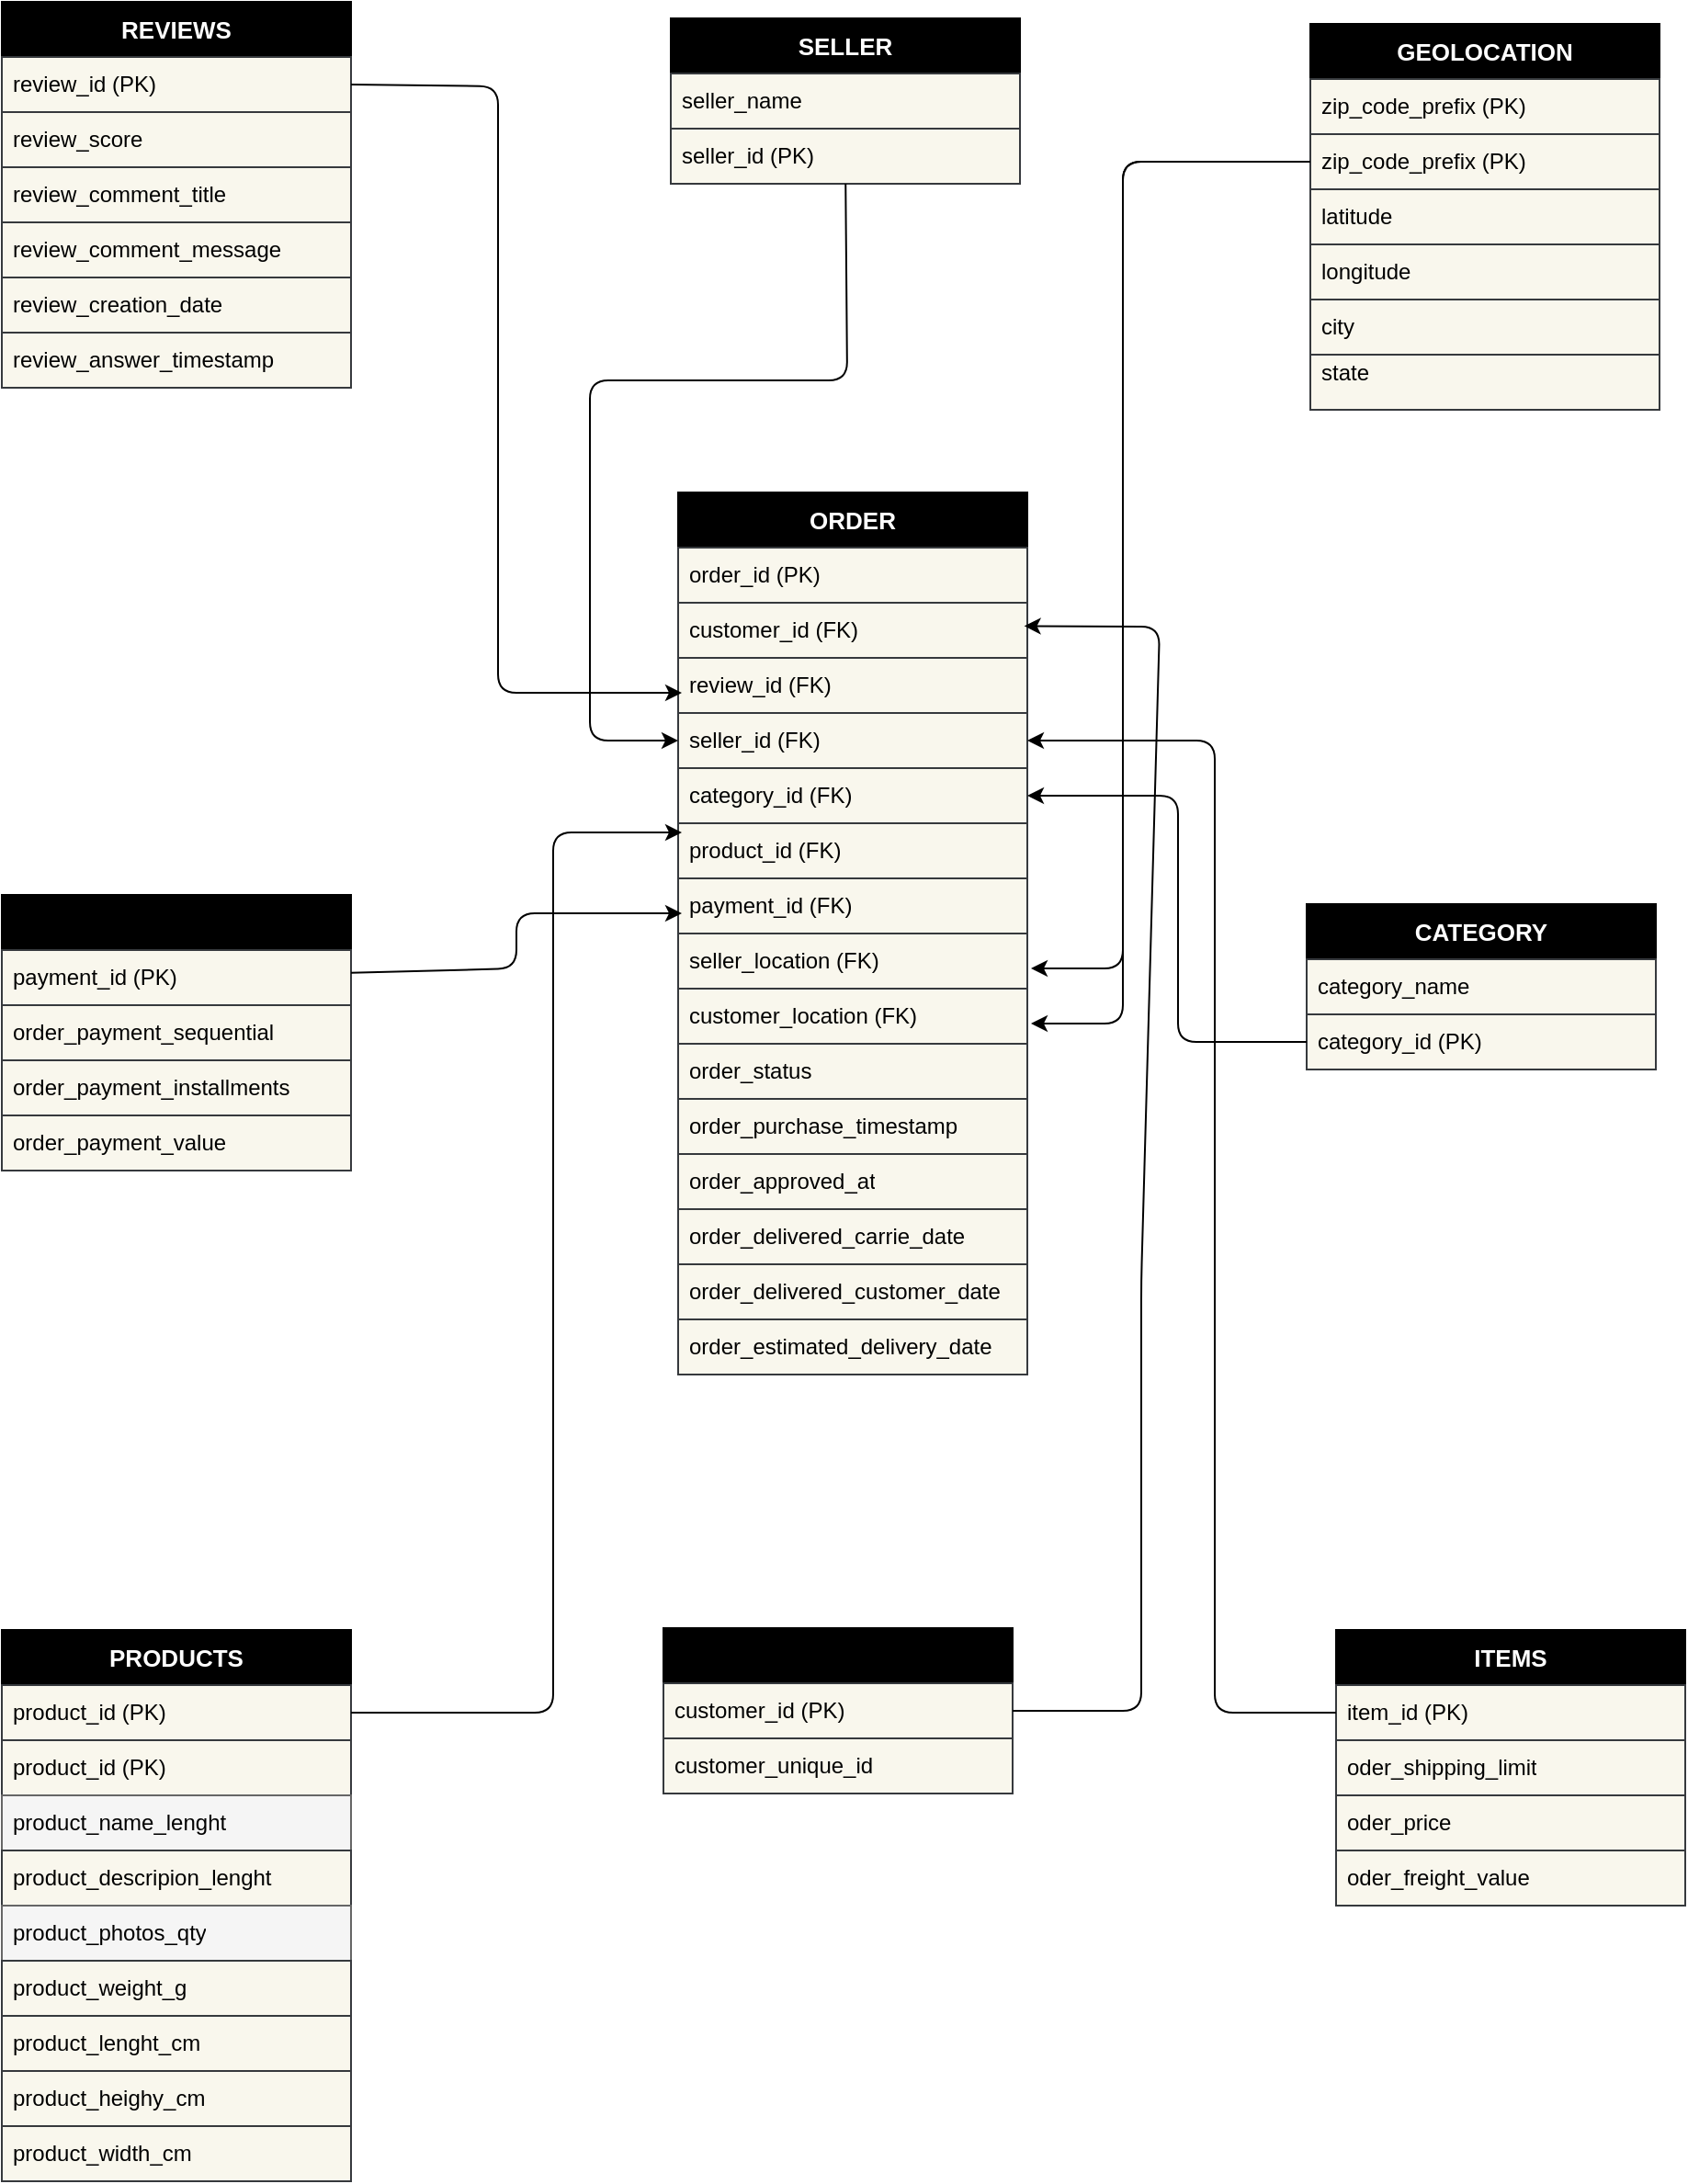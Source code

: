 <mxfile scale="1" border="10">
    <diagram id="RNesKptUJU7Aq1xv3qrO" name="Página-1">
        <mxGraphModel dx="1277" dy="1681" grid="0" gridSize="50" guides="1" tooltips="1" connect="1" arrows="1" fold="1" page="1" pageScale="1" pageWidth="827" pageHeight="1169" background="#ffffff" math="0" shadow="0">
            <root>
                <mxCell id="0"/>
                <mxCell id="1" parent="0"/>
                <mxCell id="2" value="&lt;font size=&quot;1&quot; color=&quot;#ffffff&quot;&gt;&lt;b style=&quot;font-size: 13px;&quot;&gt;PRODUCTS&lt;/b&gt;&lt;/font&gt;" style="swimlane;fontStyle=0;childLayout=stackLayout;horizontal=1;startSize=30;horizontalStack=0;resizeParent=1;resizeParentMax=0;resizeLast=0;collapsible=1;marginBottom=0;whiteSpace=wrap;html=1;fillColor=#000000;strokeColor=#000000;" parent="1" vertex="1">
                    <mxGeometry x="746" y="293" width="190" height="300" as="geometry">
                        <mxRectangle x="50" y="40" width="110" height="30" as="alternateBounds"/>
                    </mxGeometry>
                </mxCell>
                <mxCell id="3" value="&lt;font color=&quot;#000000&quot;&gt;product_id (PK)&lt;/font&gt;" style="text;strokeColor=#36393d;fillColor=#f9f7ed;align=left;verticalAlign=middle;spacingLeft=4;spacingRight=4;overflow=hidden;points=[[0,0.5],[1,0.5]];portConstraint=eastwest;rotatable=0;whiteSpace=wrap;html=1;" parent="2" vertex="1">
                    <mxGeometry y="30" width="190" height="30" as="geometry"/>
                </mxCell>
                <mxCell id="86" value="&lt;font color=&quot;#000000&quot;&gt;product_id (PK)&lt;/font&gt;" style="text;strokeColor=#36393d;fillColor=#f9f7ed;align=left;verticalAlign=middle;spacingLeft=4;spacingRight=4;overflow=hidden;points=[[0,0.5],[1,0.5]];portConstraint=eastwest;rotatable=0;whiteSpace=wrap;html=1;" vertex="1" parent="2">
                    <mxGeometry y="60" width="190" height="30" as="geometry"/>
                </mxCell>
                <mxCell id="5" value="&lt;font color=&quot;#000000&quot;&gt;product_name_lenght&lt;/font&gt;" style="text;strokeColor=#666666;fillColor=#f5f5f5;align=left;verticalAlign=middle;spacingLeft=4;spacingRight=4;overflow=hidden;points=[[0,0.5],[1,0.5]];portConstraint=eastwest;rotatable=0;whiteSpace=wrap;html=1;fontColor=#333333;" parent="2" vertex="1">
                    <mxGeometry y="90" width="190" height="30" as="geometry"/>
                </mxCell>
                <mxCell id="6" value="&lt;font color=&quot;#000000&quot;&gt;product_descripion_lenght&lt;/font&gt;" style="text;strokeColor=#36393d;fillColor=#f9f7ed;align=left;verticalAlign=middle;spacingLeft=4;spacingRight=4;overflow=hidden;points=[[0,0.5],[1,0.5]];portConstraint=eastwest;rotatable=0;whiteSpace=wrap;html=1;" parent="2" vertex="1">
                    <mxGeometry y="120" width="190" height="30" as="geometry"/>
                </mxCell>
                <mxCell id="7" value="&lt;font color=&quot;#000000&quot;&gt;product_photos_qty&lt;/font&gt;" style="text;strokeColor=#666666;fillColor=#f5f5f5;align=left;verticalAlign=middle;spacingLeft=4;spacingRight=4;overflow=hidden;points=[[0,0.5],[1,0.5]];portConstraint=eastwest;rotatable=0;whiteSpace=wrap;html=1;fontColor=#333333;" parent="2" vertex="1">
                    <mxGeometry y="150" width="190" height="30" as="geometry"/>
                </mxCell>
                <mxCell id="8" value="&lt;font color=&quot;#000000&quot;&gt;product_weight_g&lt;/font&gt;" style="text;strokeColor=#36393d;fillColor=#f9f7ed;align=left;verticalAlign=middle;spacingLeft=4;spacingRight=4;overflow=hidden;points=[[0,0.5],[1,0.5]];portConstraint=eastwest;rotatable=0;whiteSpace=wrap;html=1;" parent="2" vertex="1">
                    <mxGeometry y="180" width="190" height="30" as="geometry"/>
                </mxCell>
                <mxCell id="9" value="&lt;font color=&quot;#000000&quot;&gt;product_lenght_cm&lt;/font&gt;" style="text;strokeColor=#36393d;fillColor=#f9f7ed;align=left;verticalAlign=middle;spacingLeft=4;spacingRight=4;overflow=hidden;points=[[0,0.5],[1,0.5]];portConstraint=eastwest;rotatable=0;whiteSpace=wrap;html=1;" parent="2" vertex="1">
                    <mxGeometry y="210" width="190" height="30" as="geometry"/>
                </mxCell>
                <mxCell id="10" value="&lt;font color=&quot;#000000&quot;&gt;product_heighy_cm&lt;/font&gt;" style="text;strokeColor=#36393d;fillColor=#f9f7ed;align=left;verticalAlign=middle;spacingLeft=4;spacingRight=4;overflow=hidden;points=[[0,0.5],[1,0.5]];portConstraint=eastwest;rotatable=0;whiteSpace=wrap;html=1;" parent="2" vertex="1">
                    <mxGeometry y="240" width="190" height="30" as="geometry"/>
                </mxCell>
                <mxCell id="11" value="&lt;font color=&quot;#000000&quot;&gt;product_width_cm&lt;/font&gt;" style="text;strokeColor=#36393d;fillColor=#f9f7ed;align=left;verticalAlign=middle;spacingLeft=4;spacingRight=4;overflow=hidden;points=[[0,0.5],[1,0.5]];portConstraint=eastwest;rotatable=0;whiteSpace=wrap;html=1;" parent="2" vertex="1">
                    <mxGeometry y="270" width="190" height="30" as="geometry"/>
                </mxCell>
                <mxCell id="12" value="&lt;b&gt;&lt;font style=&quot;font-size: 13px;&quot;&gt;CUSTOMER&lt;/font&gt;&lt;/b&gt;" style="swimlane;fontStyle=0;childLayout=stackLayout;horizontal=1;startSize=30;horizontalStack=0;resizeParent=1;resizeParentMax=0;resizeLast=0;collapsible=1;marginBottom=0;whiteSpace=wrap;html=1;strokeColor=#000000;fillColor=#000000;" parent="1" vertex="1">
                    <mxGeometry x="1106" y="292" width="190" height="90" as="geometry">
                        <mxRectangle x="50" y="40" width="110" height="30" as="alternateBounds"/>
                    </mxGeometry>
                </mxCell>
                <mxCell id="14" value="&lt;font color=&quot;#000000&quot;&gt;customer_id (PK)&lt;/font&gt;" style="text;strokeColor=#36393d;fillColor=#f9f7ed;align=left;verticalAlign=middle;spacingLeft=4;spacingRight=4;overflow=hidden;points=[[0,0.5],[1,0.5]];portConstraint=eastwest;rotatable=0;whiteSpace=wrap;html=1;" parent="12" vertex="1">
                    <mxGeometry y="30" width="190" height="30" as="geometry"/>
                </mxCell>
                <mxCell id="15" value="&lt;font color=&quot;#000000&quot;&gt;customer_unique_id&lt;/font&gt;" style="text;strokeColor=#36393d;fillColor=#f9f7ed;align=left;verticalAlign=middle;spacingLeft=4;spacingRight=4;overflow=hidden;points=[[0,0.5],[1,0.5]];portConstraint=eastwest;rotatable=0;whiteSpace=wrap;html=1;" parent="12" vertex="1">
                    <mxGeometry y="60" width="190" height="30" as="geometry"/>
                </mxCell>
                <mxCell id="18" value="&lt;font size=&quot;1&quot; color=&quot;#ffffff&quot;&gt;&lt;b style=&quot;font-size: 13px;&quot;&gt;ITEMS&lt;/b&gt;&lt;/font&gt;" style="swimlane;fontStyle=0;childLayout=stackLayout;horizontal=1;startSize=30;horizontalStack=0;resizeParent=1;resizeParentMax=0;resizeLast=0;collapsible=1;marginBottom=0;whiteSpace=wrap;html=1;strokeColor=#000000;fillColor=#000000;" parent="1" vertex="1">
                    <mxGeometry x="1472" y="293" width="190" height="150" as="geometry">
                        <mxRectangle x="50" y="40" width="110" height="30" as="alternateBounds"/>
                    </mxGeometry>
                </mxCell>
                <mxCell id="20" value="&lt;font color=&quot;#000000&quot;&gt;item_id (PK)&lt;/font&gt;" style="text;strokeColor=#36393d;fillColor=#f9f7ed;align=left;verticalAlign=middle;spacingLeft=4;spacingRight=4;overflow=hidden;points=[[0,0.5],[1,0.5]];portConstraint=eastwest;rotatable=0;whiteSpace=wrap;html=1;" parent="18" vertex="1">
                    <mxGeometry y="30" width="190" height="30" as="geometry"/>
                </mxCell>
                <mxCell id="23" value="&lt;font color=&quot;#000000&quot;&gt;oder_shipping_limit&lt;/font&gt;" style="text;strokeColor=#36393d;fillColor=#f9f7ed;align=left;verticalAlign=middle;spacingLeft=4;spacingRight=4;overflow=hidden;points=[[0,0.5],[1,0.5]];portConstraint=eastwest;rotatable=0;whiteSpace=wrap;html=1;" parent="18" vertex="1">
                    <mxGeometry y="60" width="190" height="30" as="geometry"/>
                </mxCell>
                <mxCell id="24" value="&lt;font color=&quot;#000000&quot;&gt;oder_price&lt;/font&gt;" style="text;strokeColor=#36393d;fillColor=#f9f7ed;align=left;verticalAlign=middle;spacingLeft=4;spacingRight=4;overflow=hidden;points=[[0,0.5],[1,0.5]];portConstraint=eastwest;rotatable=0;whiteSpace=wrap;html=1;" parent="18" vertex="1">
                    <mxGeometry y="90" width="190" height="30" as="geometry"/>
                </mxCell>
                <mxCell id="25" value="&lt;font color=&quot;#000000&quot;&gt;oder_freight_value&lt;/font&gt;" style="text;strokeColor=#36393d;fillColor=#f9f7ed;align=left;verticalAlign=middle;spacingLeft=4;spacingRight=4;overflow=hidden;points=[[0,0.5],[1,0.5]];portConstraint=eastwest;rotatable=0;whiteSpace=wrap;html=1;" parent="18" vertex="1">
                    <mxGeometry y="120" width="190" height="30" as="geometry"/>
                </mxCell>
                <mxCell id="26" value="&lt;font color=&quot;#ffffff&quot; style=&quot;font-size: 13px;&quot;&gt;&lt;b&gt;SELLER&lt;/b&gt;&lt;/font&gt;" style="swimlane;fontStyle=0;childLayout=stackLayout;horizontal=1;startSize=30;horizontalStack=0;resizeParent=1;resizeParentMax=0;resizeLast=0;collapsible=1;marginBottom=0;whiteSpace=wrap;html=1;strokeColor=#000000;fillColor=#000000;" parent="1" vertex="1">
                    <mxGeometry x="1110" y="-584" width="190" height="90" as="geometry">
                        <mxRectangle x="50" y="40" width="110" height="30" as="alternateBounds"/>
                    </mxGeometry>
                </mxCell>
                <mxCell id="29" value="&lt;font color=&quot;#000000&quot;&gt;seller_name&lt;/font&gt;" style="text;strokeColor=#36393d;fillColor=#f9f7ed;align=left;verticalAlign=middle;spacingLeft=4;spacingRight=4;overflow=hidden;points=[[0,0.5],[1,0.5]];portConstraint=eastwest;rotatable=0;whiteSpace=wrap;html=1;" parent="26" vertex="1">
                    <mxGeometry y="30" width="190" height="30" as="geometry"/>
                </mxCell>
                <mxCell id="30" value="&lt;font color=&quot;#000000&quot;&gt;seller_id (PK)&lt;/font&gt;" style="text;strokeColor=#36393d;fillColor=#f9f7ed;align=left;verticalAlign=middle;spacingLeft=4;spacingRight=4;overflow=hidden;points=[[0,0.5],[1,0.5]];portConstraint=eastwest;rotatable=0;whiteSpace=wrap;html=1;" parent="26" vertex="1">
                    <mxGeometry y="60" width="190" height="30" as="geometry"/>
                </mxCell>
                <mxCell id="31" value="&lt;b&gt;&lt;font color=&quot;#ffffff&quot; style=&quot;font-size: 13px;&quot;&gt;GEOLOCATION&lt;/font&gt;&lt;/b&gt;" style="swimlane;fontStyle=0;childLayout=stackLayout;horizontal=1;startSize=30;horizontalStack=0;resizeParent=1;resizeParentMax=0;resizeLast=0;collapsible=1;marginBottom=0;whiteSpace=wrap;html=1;strokeColor=#000000;fillColor=#000000;" parent="1" vertex="1">
                    <mxGeometry x="1458" y="-581" width="190" height="210" as="geometry">
                        <mxRectangle x="50" y="40" width="110" height="30" as="alternateBounds"/>
                    </mxGeometry>
                </mxCell>
                <mxCell id="85" value="&lt;font color=&quot;#000000&quot;&gt;zip_code_prefix (PK)&lt;/font&gt;" style="text;strokeColor=#36393d;fillColor=#f9f7ed;align=left;verticalAlign=middle;spacingLeft=4;spacingRight=4;overflow=hidden;points=[[0,0.5],[1,0.5]];portConstraint=eastwest;rotatable=0;whiteSpace=wrap;html=1;" vertex="1" parent="31">
                    <mxGeometry y="30" width="190" height="30" as="geometry"/>
                </mxCell>
                <mxCell id="32" value="&lt;font color=&quot;#000000&quot;&gt;zip_code_prefix (PK)&lt;/font&gt;" style="text;strokeColor=#36393d;fillColor=#f9f7ed;align=left;verticalAlign=middle;spacingLeft=4;spacingRight=4;overflow=hidden;points=[[0,0.5],[1,0.5]];portConstraint=eastwest;rotatable=0;whiteSpace=wrap;html=1;" parent="31" vertex="1">
                    <mxGeometry y="60" width="190" height="30" as="geometry"/>
                </mxCell>
                <mxCell id="33" value="&lt;font color=&quot;#000000&quot;&gt;latitude&lt;/font&gt;" style="text;strokeColor=#36393d;fillColor=#f9f7ed;align=left;verticalAlign=middle;spacingLeft=4;spacingRight=4;overflow=hidden;points=[[0,0.5],[1,0.5]];portConstraint=eastwest;rotatable=0;whiteSpace=wrap;html=1;" parent="31" vertex="1">
                    <mxGeometry y="90" width="190" height="30" as="geometry"/>
                </mxCell>
                <mxCell id="34" value="&lt;font color=&quot;#000000&quot;&gt;longitude&lt;/font&gt;" style="text;strokeColor=#36393d;fillColor=#f9f7ed;align=left;verticalAlign=middle;spacingLeft=4;spacingRight=4;overflow=hidden;points=[[0,0.5],[1,0.5]];portConstraint=eastwest;rotatable=0;whiteSpace=wrap;html=1;" parent="31" vertex="1">
                    <mxGeometry y="120" width="190" height="30" as="geometry"/>
                </mxCell>
                <mxCell id="35" value="&lt;font color=&quot;#000000&quot;&gt;city&lt;/font&gt;" style="text;strokeColor=#36393d;fillColor=#f9f7ed;align=left;verticalAlign=middle;spacingLeft=4;spacingRight=4;overflow=hidden;points=[[0,0.5],[1,0.5]];portConstraint=eastwest;rotatable=0;whiteSpace=wrap;html=1;" parent="31" vertex="1">
                    <mxGeometry y="150" width="190" height="30" as="geometry"/>
                </mxCell>
                <mxCell id="36" value="&lt;font color=&quot;#000000&quot;&gt;state&lt;br&gt;&lt;br&gt;&lt;/font&gt;" style="text;strokeColor=#36393d;fillColor=#f9f7ed;align=left;verticalAlign=middle;spacingLeft=4;spacingRight=4;overflow=hidden;points=[[0,0.5],[1,0.5]];portConstraint=eastwest;rotatable=0;whiteSpace=wrap;html=1;" parent="31" vertex="1">
                    <mxGeometry y="180" width="190" height="30" as="geometry"/>
                </mxCell>
                <mxCell id="37" value="&lt;b&gt;&lt;font color=&quot;#ffffff&quot; style=&quot;font-size: 13px;&quot;&gt;REVIEWS&lt;/font&gt;&lt;/b&gt;" style="swimlane;fontStyle=0;childLayout=stackLayout;horizontal=1;startSize=30;horizontalStack=0;resizeParent=1;resizeParentMax=0;resizeLast=0;collapsible=1;marginBottom=0;whiteSpace=wrap;html=1;strokeColor=#000000;fillColor=#000000;" parent="1" vertex="1">
                    <mxGeometry x="746" y="-593" width="190" height="210" as="geometry">
                        <mxRectangle x="50" y="40" width="110" height="30" as="alternateBounds"/>
                    </mxGeometry>
                </mxCell>
                <mxCell id="38" value="&lt;font color=&quot;#000000&quot;&gt;review_id (PK)&lt;/font&gt;" style="text;strokeColor=#36393d;fillColor=#f9f7ed;align=left;verticalAlign=middle;spacingLeft=4;spacingRight=4;overflow=hidden;points=[[0,0.5],[1,0.5]];portConstraint=eastwest;rotatable=0;whiteSpace=wrap;html=1;" parent="37" vertex="1">
                    <mxGeometry y="30" width="190" height="30" as="geometry"/>
                </mxCell>
                <mxCell id="40" value="&lt;font color=&quot;#000000&quot;&gt;review_score&lt;/font&gt;" style="text;strokeColor=#36393d;fillColor=#f9f7ed;align=left;verticalAlign=middle;spacingLeft=4;spacingRight=4;overflow=hidden;points=[[0,0.5],[1,0.5]];portConstraint=eastwest;rotatable=0;whiteSpace=wrap;html=1;" parent="37" vertex="1">
                    <mxGeometry y="60" width="190" height="30" as="geometry"/>
                </mxCell>
                <mxCell id="41" value="&lt;font color=&quot;#000000&quot;&gt;review_comment_title&lt;/font&gt;" style="text;strokeColor=#36393d;fillColor=#f9f7ed;align=left;verticalAlign=middle;spacingLeft=4;spacingRight=4;overflow=hidden;points=[[0,0.5],[1,0.5]];portConstraint=eastwest;rotatable=0;whiteSpace=wrap;html=1;" parent="37" vertex="1">
                    <mxGeometry y="90" width="190" height="30" as="geometry"/>
                </mxCell>
                <mxCell id="42" value="&lt;font color=&quot;#000000&quot;&gt;review_comment_message&lt;/font&gt;" style="text;strokeColor=#36393d;fillColor=#f9f7ed;align=left;verticalAlign=middle;spacingLeft=4;spacingRight=4;overflow=hidden;points=[[0,0.5],[1,0.5]];portConstraint=eastwest;rotatable=0;whiteSpace=wrap;html=1;" parent="37" vertex="1">
                    <mxGeometry y="120" width="190" height="30" as="geometry"/>
                </mxCell>
                <mxCell id="43" value="&lt;font color=&quot;#000000&quot;&gt;review_creation_date&lt;/font&gt;" style="text;strokeColor=#36393d;fillColor=#f9f7ed;align=left;verticalAlign=middle;spacingLeft=4;spacingRight=4;overflow=hidden;points=[[0,0.5],[1,0.5]];portConstraint=eastwest;rotatable=0;whiteSpace=wrap;html=1;" parent="37" vertex="1">
                    <mxGeometry y="150" width="190" height="30" as="geometry"/>
                </mxCell>
                <mxCell id="44" value="&lt;font color=&quot;#000000&quot;&gt;review_answer_timestamp&lt;/font&gt;" style="text;strokeColor=#36393d;fillColor=#f9f7ed;align=left;verticalAlign=middle;spacingLeft=4;spacingRight=4;overflow=hidden;points=[[0,0.5],[1,0.5]];portConstraint=eastwest;rotatable=0;whiteSpace=wrap;html=1;" parent="37" vertex="1">
                    <mxGeometry y="180" width="190" height="30" as="geometry"/>
                </mxCell>
                <mxCell id="45" value="&lt;b&gt;&lt;font color=&quot;#ffffff&quot; style=&quot;font-size: 13px;&quot;&gt;ORDER&lt;/font&gt;&lt;/b&gt;" style="swimlane;fontStyle=0;childLayout=stackLayout;horizontal=1;startSize=30;horizontalStack=0;resizeParent=1;resizeParentMax=0;resizeLast=0;collapsible=1;marginBottom=0;whiteSpace=wrap;html=1;strokeColor=#000000;fillColor=#000000;" parent="1" vertex="1">
                    <mxGeometry x="1114" y="-326" width="190" height="480" as="geometry">
                        <mxRectangle x="50" y="40" width="110" height="30" as="alternateBounds"/>
                    </mxGeometry>
                </mxCell>
                <mxCell id="46" value="&lt;font color=&quot;#000000&quot;&gt;order_id (PK)&lt;/font&gt;" style="text;strokeColor=#36393d;fillColor=#f9f7ed;align=left;verticalAlign=middle;spacingLeft=4;spacingRight=4;overflow=hidden;points=[[0,0.5],[1,0.5]];portConstraint=eastwest;rotatable=0;whiteSpace=wrap;html=1;" parent="45" vertex="1">
                    <mxGeometry y="30" width="190" height="30" as="geometry"/>
                </mxCell>
                <mxCell id="47" value="&lt;font color=&quot;#000000&quot;&gt;customer_id (FK)&lt;/font&gt;" style="text;strokeColor=#36393d;fillColor=#f9f7ed;align=left;verticalAlign=middle;spacingLeft=4;spacingRight=4;overflow=hidden;points=[[0,0.5],[1,0.5]];portConstraint=eastwest;rotatable=0;whiteSpace=wrap;html=1;" parent="45" vertex="1">
                    <mxGeometry y="60" width="190" height="30" as="geometry"/>
                </mxCell>
                <mxCell id="48" value="&lt;font color=&quot;#000000&quot;&gt;review_id (FK)&lt;/font&gt;" style="text;strokeColor=#36393d;fillColor=#f9f7ed;align=left;verticalAlign=middle;spacingLeft=4;spacingRight=4;overflow=hidden;points=[[0,0.5],[1,0.5]];portConstraint=eastwest;rotatable=0;whiteSpace=wrap;html=1;" parent="45" vertex="1">
                    <mxGeometry y="90" width="190" height="30" as="geometry"/>
                </mxCell>
                <mxCell id="49" value="&lt;font color=&quot;#000000&quot;&gt;seller_id (FK)&lt;/font&gt;" style="text;strokeColor=#36393d;fillColor=#f9f7ed;align=left;verticalAlign=middle;spacingLeft=4;spacingRight=4;overflow=hidden;points=[[0,0.5],[1,0.5]];portConstraint=eastwest;rotatable=0;whiteSpace=wrap;html=1;" parent="45" vertex="1">
                    <mxGeometry y="120" width="190" height="30" as="geometry"/>
                </mxCell>
                <mxCell id="51" value="&lt;font color=&quot;#000000&quot;&gt;category_id (FK)&lt;/font&gt;" style="text;strokeColor=#36393d;fillColor=#f9f7ed;align=left;verticalAlign=middle;spacingLeft=4;spacingRight=4;overflow=hidden;points=[[0,0.5],[1,0.5]];portConstraint=eastwest;rotatable=0;whiteSpace=wrap;html=1;" parent="45" vertex="1">
                    <mxGeometry y="150" width="190" height="30" as="geometry"/>
                </mxCell>
                <mxCell id="52" value="&lt;font color=&quot;#000000&quot;&gt;product_id (FK)&lt;/font&gt;" style="text;strokeColor=#36393d;fillColor=#f9f7ed;align=left;verticalAlign=middle;spacingLeft=4;spacingRight=4;overflow=hidden;points=[[0,0.5],[1,0.5]];portConstraint=eastwest;rotatable=0;whiteSpace=wrap;html=1;" parent="45" vertex="1">
                    <mxGeometry y="180" width="190" height="30" as="geometry"/>
                </mxCell>
                <mxCell id="70" value="&lt;font color=&quot;#000000&quot;&gt;payment_id (FK)&lt;/font&gt;" style="text;strokeColor=#36393d;fillColor=#f9f7ed;align=left;verticalAlign=middle;spacingLeft=4;spacingRight=4;overflow=hidden;points=[[0,0.5],[1,0.5]];portConstraint=eastwest;rotatable=0;whiteSpace=wrap;html=1;" parent="45" vertex="1">
                    <mxGeometry y="210" width="190" height="30" as="geometry"/>
                </mxCell>
                <mxCell id="53" value="&lt;font color=&quot;#000000&quot;&gt;seller_location (FK)&lt;/font&gt;" style="text;strokeColor=#36393d;fillColor=#f9f7ed;align=left;verticalAlign=middle;spacingLeft=4;spacingRight=4;overflow=hidden;points=[[0,0.5],[1,0.5]];portConstraint=eastwest;rotatable=0;whiteSpace=wrap;html=1;" parent="45" vertex="1">
                    <mxGeometry y="240" width="190" height="30" as="geometry"/>
                </mxCell>
                <mxCell id="58" value="&lt;font color=&quot;#000000&quot;&gt;customer_location (FK)&lt;/font&gt;" style="text;strokeColor=#36393d;fillColor=#f9f7ed;align=left;verticalAlign=middle;spacingLeft=4;spacingRight=4;overflow=hidden;points=[[0,0.5],[1,0.5]];portConstraint=eastwest;rotatable=0;whiteSpace=wrap;html=1;" parent="45" vertex="1">
                    <mxGeometry y="270" width="190" height="30" as="geometry"/>
                </mxCell>
                <mxCell id="59" value="&lt;span style=&quot;color: rgb(0, 0, 0);&quot;&gt;order_status&lt;/span&gt;" style="text;strokeColor=#36393d;fillColor=#f9f7ed;align=left;verticalAlign=middle;spacingLeft=4;spacingRight=4;overflow=hidden;points=[[0,0.5],[1,0.5]];portConstraint=eastwest;rotatable=0;whiteSpace=wrap;html=1;" parent="45" vertex="1">
                    <mxGeometry y="300" width="190" height="30" as="geometry"/>
                </mxCell>
                <mxCell id="60" value="&lt;span style=&quot;color: rgb(0, 0, 0);&quot;&gt;order_purchase_timestamp&lt;/span&gt;" style="text;strokeColor=#36393d;fillColor=#f9f7ed;align=left;verticalAlign=middle;spacingLeft=4;spacingRight=4;overflow=hidden;points=[[0,0.5],[1,0.5]];portConstraint=eastwest;rotatable=0;whiteSpace=wrap;html=1;" parent="45" vertex="1">
                    <mxGeometry y="330" width="190" height="30" as="geometry"/>
                </mxCell>
                <mxCell id="61" value="&lt;span style=&quot;color: rgb(0, 0, 0);&quot;&gt;order_approved_at&lt;/span&gt;" style="text;strokeColor=#36393d;fillColor=#f9f7ed;align=left;verticalAlign=middle;spacingLeft=4;spacingRight=4;overflow=hidden;points=[[0,0.5],[1,0.5]];portConstraint=eastwest;rotatable=0;whiteSpace=wrap;html=1;" parent="45" vertex="1">
                    <mxGeometry y="360" width="190" height="30" as="geometry"/>
                </mxCell>
                <mxCell id="62" value="&lt;span style=&quot;color: rgb(0, 0, 0);&quot;&gt;order_delivered_carrie_date&lt;/span&gt;" style="text;strokeColor=#36393d;fillColor=#f9f7ed;align=left;verticalAlign=middle;spacingLeft=4;spacingRight=4;overflow=hidden;points=[[0,0.5],[1,0.5]];portConstraint=eastwest;rotatable=0;whiteSpace=wrap;html=1;" parent="45" vertex="1">
                    <mxGeometry y="390" width="190" height="30" as="geometry"/>
                </mxCell>
                <mxCell id="63" value="&lt;span style=&quot;color: rgb(0, 0, 0);&quot;&gt;order_delivered_customer_date&lt;/span&gt;" style="text;strokeColor=#36393d;fillColor=#f9f7ed;align=left;verticalAlign=middle;spacingLeft=4;spacingRight=4;overflow=hidden;points=[[0,0.5],[1,0.5]];portConstraint=eastwest;rotatable=0;whiteSpace=wrap;html=1;" parent="45" vertex="1">
                    <mxGeometry y="420" width="190" height="30" as="geometry"/>
                </mxCell>
                <mxCell id="64" value="&lt;span style=&quot;color: rgb(0, 0, 0);&quot;&gt;order_estimated_delivery_date&lt;/span&gt;" style="text;strokeColor=#36393d;fillColor=#f9f7ed;align=left;verticalAlign=middle;spacingLeft=4;spacingRight=4;overflow=hidden;points=[[0,0.5],[1,0.5]];portConstraint=eastwest;rotatable=0;whiteSpace=wrap;html=1;" parent="45" vertex="1">
                    <mxGeometry y="450" width="190" height="30" as="geometry"/>
                </mxCell>
                <mxCell id="55" value="&lt;font size=&quot;1&quot; color=&quot;#ffffff&quot;&gt;&lt;b style=&quot;font-size: 13px;&quot;&gt;CATEGORY&lt;/b&gt;&lt;/font&gt;" style="swimlane;fontStyle=0;childLayout=stackLayout;horizontal=1;startSize=30;horizontalStack=0;resizeParent=1;resizeParentMax=0;resizeLast=0;collapsible=1;marginBottom=0;whiteSpace=wrap;html=1;strokeColor=#000000;fillColor=#000000;" parent="1" vertex="1">
                    <mxGeometry x="1456" y="-102" width="190" height="90" as="geometry">
                        <mxRectangle x="50" y="40" width="110" height="30" as="alternateBounds"/>
                    </mxGeometry>
                </mxCell>
                <mxCell id="56" value="&lt;font color=&quot;#000000&quot;&gt;category_name&lt;/font&gt;" style="text;strokeColor=#36393d;fillColor=#f9f7ed;align=left;verticalAlign=middle;spacingLeft=4;spacingRight=4;overflow=hidden;points=[[0,0.5],[1,0.5]];portConstraint=eastwest;rotatable=0;whiteSpace=wrap;html=1;" parent="55" vertex="1">
                    <mxGeometry y="30" width="190" height="30" as="geometry"/>
                </mxCell>
                <mxCell id="57" value="&lt;font color=&quot;#000000&quot;&gt;category_id (PK)&lt;/font&gt;" style="text;strokeColor=#36393d;fillColor=#f9f7ed;align=left;verticalAlign=middle;spacingLeft=4;spacingRight=4;overflow=hidden;points=[[0,0.5],[1,0.5]];portConstraint=eastwest;rotatable=0;whiteSpace=wrap;html=1;" parent="55" vertex="1">
                    <mxGeometry y="60" width="190" height="30" as="geometry"/>
                </mxCell>
                <mxCell id="65" value="PAYMENTS" style="swimlane;fontStyle=0;childLayout=stackLayout;horizontal=1;startSize=30;horizontalStack=0;resizeParent=1;resizeParentMax=0;resizeLast=0;collapsible=1;marginBottom=0;whiteSpace=wrap;html=1;strokeColor=#000000;fillColor=#000000;" parent="1" vertex="1">
                    <mxGeometry x="746" y="-107" width="190" height="150" as="geometry">
                        <mxRectangle x="50" y="40" width="110" height="30" as="alternateBounds"/>
                    </mxGeometry>
                </mxCell>
                <mxCell id="66" value="&lt;font color=&quot;#000000&quot;&gt;payment_id (PK)&lt;/font&gt;" style="text;strokeColor=#36393d;fillColor=#f9f7ed;align=left;verticalAlign=middle;spacingLeft=4;spacingRight=4;overflow=hidden;points=[[0,0.5],[1,0.5]];portConstraint=eastwest;rotatable=0;whiteSpace=wrap;html=1;" parent="65" vertex="1">
                    <mxGeometry y="30" width="190" height="30" as="geometry"/>
                </mxCell>
                <mxCell id="67" value="&lt;font color=&quot;#000000&quot;&gt;order_payment_sequential&lt;/font&gt;" style="text;strokeColor=#36393d;fillColor=#f9f7ed;align=left;verticalAlign=middle;spacingLeft=4;spacingRight=4;overflow=hidden;points=[[0,0.5],[1,0.5]];portConstraint=eastwest;rotatable=0;whiteSpace=wrap;html=1;" parent="65" vertex="1">
                    <mxGeometry y="60" width="190" height="30" as="geometry"/>
                </mxCell>
                <mxCell id="68" value="&lt;font color=&quot;#000000&quot;&gt;order_payment_installments&lt;/font&gt;" style="text;strokeColor=#36393d;fillColor=#f9f7ed;align=left;verticalAlign=middle;spacingLeft=4;spacingRight=4;overflow=hidden;points=[[0,0.5],[1,0.5]];portConstraint=eastwest;rotatable=0;whiteSpace=wrap;html=1;" parent="65" vertex="1">
                    <mxGeometry y="90" width="190" height="30" as="geometry"/>
                </mxCell>
                <mxCell id="69" value="&lt;font color=&quot;#000000&quot;&gt;order_payment_value&lt;/font&gt;" style="text;strokeColor=#36393d;fillColor=#f9f7ed;align=left;verticalAlign=middle;spacingLeft=4;spacingRight=4;overflow=hidden;points=[[0,0.5],[1,0.5]];portConstraint=eastwest;rotatable=0;whiteSpace=wrap;html=1;" parent="65" vertex="1">
                    <mxGeometry y="120" width="190" height="30" as="geometry"/>
                </mxCell>
                <mxCell id="76" style="edgeStyle=none;html=1;exitX=1;exitY=0.5;exitDx=0;exitDy=0;fontColor=#000000;strokeColor=#000000;" parent="1" source="38" edge="1">
                    <mxGeometry relative="1" as="geometry">
                        <mxPoint x="1116" y="-217" as="targetPoint"/>
                        <Array as="points">
                            <mxPoint x="1016" y="-547"/>
                            <mxPoint x="1016" y="-217"/>
                        </Array>
                    </mxGeometry>
                </mxCell>
                <mxCell id="77" style="edgeStyle=none;html=1;fontColor=#000000;strokeColor=#000000;" parent="1" source="66" edge="1">
                    <mxGeometry relative="1" as="geometry">
                        <mxPoint x="1116" y="-97" as="targetPoint"/>
                        <Array as="points">
                            <mxPoint x="1026" y="-67"/>
                            <mxPoint x="1026" y="-97"/>
                        </Array>
                    </mxGeometry>
                </mxCell>
                <mxCell id="78" style="edgeStyle=none;html=1;exitX=0;exitY=0.5;exitDx=0;exitDy=0;entryX=1;entryY=0.5;entryDx=0;entryDy=0;fontColor=#000000;strokeColor=#000000;" parent="1" source="57" target="51" edge="1">
                    <mxGeometry relative="1" as="geometry">
                        <Array as="points">
                            <mxPoint x="1386" y="-27"/>
                            <mxPoint x="1386" y="-161"/>
                        </Array>
                    </mxGeometry>
                </mxCell>
                <mxCell id="79" style="edgeStyle=none;html=1;exitX=0;exitY=0.5;exitDx=0;exitDy=0;fontColor=#000000;strokeColor=#000000;" parent="1" source="32" edge="1">
                    <mxGeometry relative="1" as="geometry">
                        <mxPoint x="1306" y="-67" as="targetPoint"/>
                        <Array as="points">
                            <mxPoint x="1356" y="-506"/>
                            <mxPoint x="1356" y="-67"/>
                        </Array>
                    </mxGeometry>
                </mxCell>
                <mxCell id="80" style="edgeStyle=none;html=1;exitX=0;exitY=0.5;exitDx=0;exitDy=0;fontColor=#000000;strokeColor=#000000;" parent="1" source="32" edge="1">
                    <mxGeometry relative="1" as="geometry">
                        <mxPoint x="1306" y="-37" as="targetPoint"/>
                        <Array as="points">
                            <mxPoint x="1356" y="-506"/>
                            <mxPoint x="1356" y="-37"/>
                        </Array>
                    </mxGeometry>
                </mxCell>
                <mxCell id="81" style="edgeStyle=none;html=1;exitX=0;exitY=0.5;exitDx=0;exitDy=0;entryX=1;entryY=0.5;entryDx=0;entryDy=0;fontColor=#000000;strokeColor=#000000;" parent="1" source="20" target="49" edge="1">
                    <mxGeometry relative="1" as="geometry">
                        <Array as="points">
                            <mxPoint x="1406" y="338"/>
                            <mxPoint x="1406" y="-191"/>
                        </Array>
                    </mxGeometry>
                </mxCell>
                <mxCell id="82" style="edgeStyle=none;html=1;fontColor=#000000;strokeColor=#000000;" parent="1" source="3" edge="1">
                    <mxGeometry relative="1" as="geometry">
                        <mxPoint x="1116" y="-141" as="targetPoint"/>
                        <Array as="points">
                            <mxPoint x="1046" y="338"/>
                            <mxPoint x="1046" y="-141"/>
                        </Array>
                    </mxGeometry>
                </mxCell>
                <mxCell id="83" style="edgeStyle=none;html=1;entryX=0;entryY=0.5;entryDx=0;entryDy=0;fontColor=#000000;strokeColor=#000000;" parent="1" source="30" target="49" edge="1">
                    <mxGeometry relative="1" as="geometry">
                        <Array as="points">
                            <mxPoint x="1206" y="-387"/>
                            <mxPoint x="1066" y="-387"/>
                            <mxPoint x="1066" y="-191"/>
                        </Array>
                    </mxGeometry>
                </mxCell>
                <mxCell id="84" style="edgeStyle=none;html=1;entryX=0.991;entryY=-0.578;entryDx=0;entryDy=0;entryPerimeter=0;fontColor=#000000;strokeColor=#000000;" parent="1" source="14" target="48" edge="1">
                    <mxGeometry relative="1" as="geometry">
                        <Array as="points">
                            <mxPoint x="1366" y="337"/>
                            <mxPoint x="1366" y="103"/>
                            <mxPoint x="1376" y="-253"/>
                        </Array>
                    </mxGeometry>
                </mxCell>
            </root>
        </mxGraphModel>
    </diagram>
</mxfile>